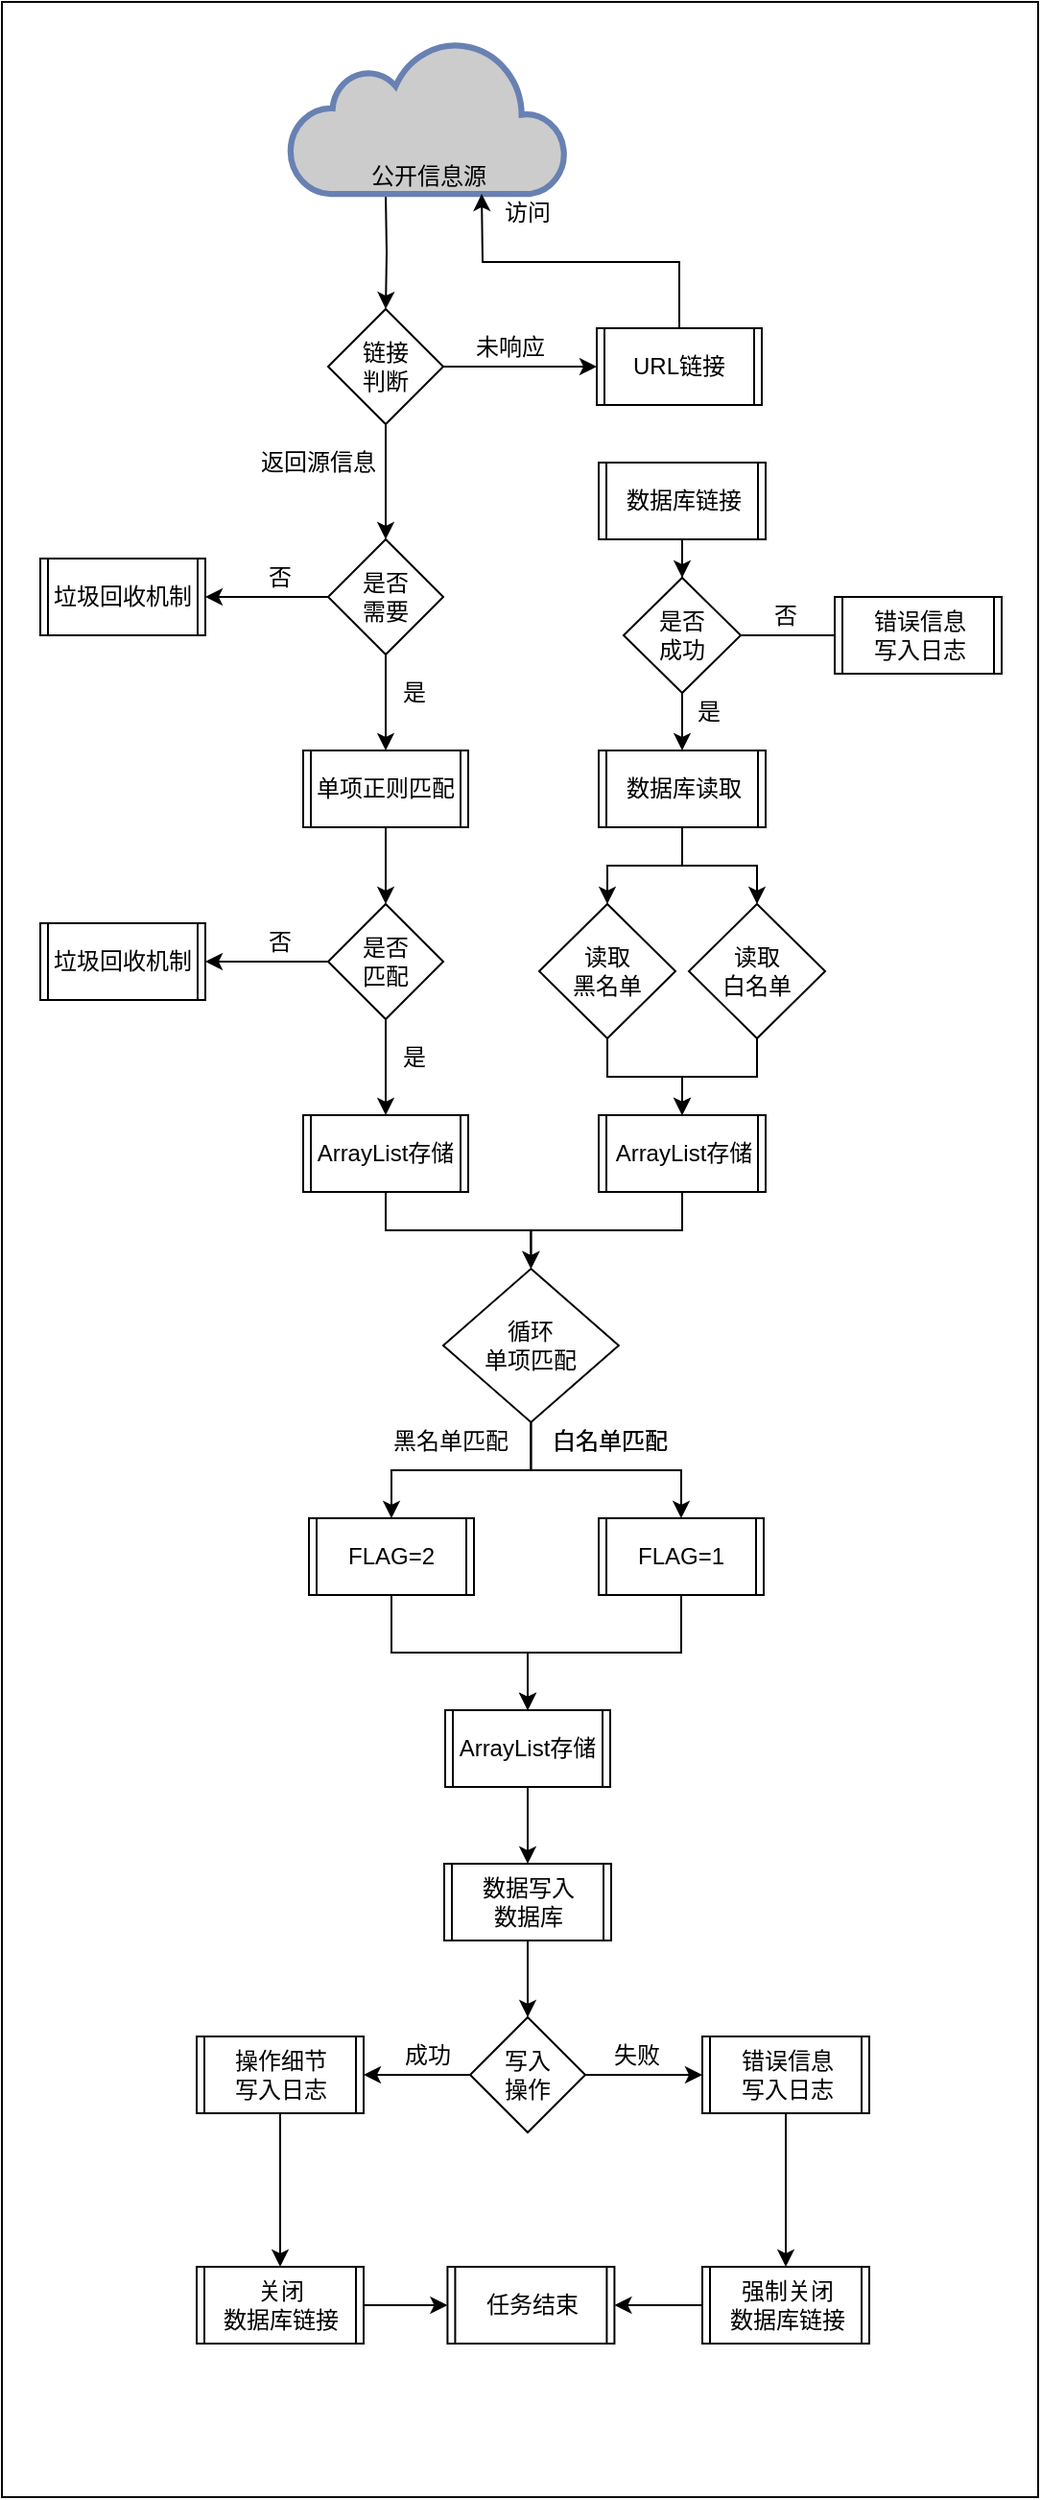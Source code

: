 <mxfile version="13.0.3" type="device"><diagram id="C5RBs43oDa-KdzZeNtuy" name="Page-1"><mxGraphModel dx="302" dy="235" grid="1" gridSize="10" guides="1" tooltips="1" connect="1" arrows="1" fold="1" page="1" pageScale="1" pageWidth="827" pageHeight="1169" math="0" shadow="0"><root><mxCell id="WIyWlLk6GJQsqaUBKTNV-0"/><mxCell id="WIyWlLk6GJQsqaUBKTNV-1" parent="WIyWlLk6GJQsqaUBKTNV-0"/><mxCell id="__J3jV5pRg3-_M4KliK3-91" value="" style="rounded=0;whiteSpace=wrap;html=1;fontColor=#000000;" parent="WIyWlLk6GJQsqaUBKTNV-1" vertex="1"><mxGeometry width="540" height="1300" as="geometry"/></mxCell><mxCell id="__J3jV5pRg3-_M4KliK3-43" value="" style="edgeStyle=orthogonalEdgeStyle;rounded=0;orthogonalLoop=1;jettySize=auto;html=1;fontColor=#000000;" parent="WIyWlLk6GJQsqaUBKTNV-1" target="__J3jV5pRg3-_M4KliK3-38" edge="1"><mxGeometry relative="1" as="geometry"><mxPoint x="200" y="100" as="sourcePoint"/></mxGeometry></mxCell><mxCell id="__J3jV5pRg3-_M4KliK3-3" value="公开信息源" style="html=1;outlineConnect=0;fillColor=#CCCCCC;strokeColor=#6881B3;gradientColor=none;gradientDirection=north;strokeWidth=2;shape=mxgraph.networks.cloud;fontColor=#000000;verticalAlign=bottom;labelPosition=center;verticalLabelPosition=middle;align=center;labelBorderColor=none;" parent="WIyWlLk6GJQsqaUBKTNV-1" vertex="1"><mxGeometry x="150" y="20" width="144" height="80" as="geometry"/></mxCell><mxCell id="__J3jV5pRg3-_M4KliK3-6" value="返回源信息" style="text;html=1;strokeColor=none;fillColor=none;align=center;verticalAlign=middle;whiteSpace=wrap;rounded=0;fontColor=#000000;" parent="WIyWlLk6GJQsqaUBKTNV-1" vertex="1"><mxGeometry x="130" y="230" width="70" height="20" as="geometry"/></mxCell><mxCell id="__J3jV5pRg3-_M4KliK3-13" style="edgeStyle=orthogonalEdgeStyle;rounded=0;orthogonalLoop=1;jettySize=auto;html=1;fontColor=#000000;exitX=0.5;exitY=0;exitDx=0;exitDy=0;" parent="WIyWlLk6GJQsqaUBKTNV-1" source="__J3jV5pRg3-_M4KliK3-17" edge="1"><mxGeometry relative="1" as="geometry"><mxPoint x="290.034" y="150.014" as="sourcePoint"/><mxPoint x="250" y="100" as="targetPoint"/></mxGeometry></mxCell><mxCell id="__J3jV5pRg3-_M4KliK3-14" value="访问" style="text;html=1;strokeColor=none;fillColor=none;align=center;verticalAlign=middle;whiteSpace=wrap;rounded=0;fontColor=#000000;" parent="WIyWlLk6GJQsqaUBKTNV-1" vertex="1"><mxGeometry x="254" y="100" width="40" height="20" as="geometry"/></mxCell><mxCell id="__J3jV5pRg3-_M4KliK3-17" value="&lt;span&gt;URL链接&lt;/span&gt;" style="shape=process;whiteSpace=wrap;html=1;backgroundOutline=1;fontColor=#000000;size=0.049;" parent="WIyWlLk6GJQsqaUBKTNV-1" vertex="1"><mxGeometry x="310" y="170" width="86" height="40" as="geometry"/></mxCell><mxCell id="__J3jV5pRg3-_M4KliK3-19" style="edgeStyle=orthogonalEdgeStyle;rounded=0;orthogonalLoop=1;jettySize=auto;html=1;fontColor=#000000;entryX=1;entryY=0.5;entryDx=0;entryDy=0;" parent="WIyWlLk6GJQsqaUBKTNV-1" source="__J3jV5pRg3-_M4KliK3-18" target="__J3jV5pRg3-_M4KliK3-22" edge="1"><mxGeometry relative="1" as="geometry"><mxPoint x="110" y="310" as="targetPoint"/></mxGeometry></mxCell><mxCell id="__J3jV5pRg3-_M4KliK3-24" style="edgeStyle=orthogonalEdgeStyle;rounded=0;orthogonalLoop=1;jettySize=auto;html=1;fontColor=#000000;entryX=0.5;entryY=0;entryDx=0;entryDy=0;" parent="WIyWlLk6GJQsqaUBKTNV-1" source="__J3jV5pRg3-_M4KliK3-18" target="__J3jV5pRg3-_M4KliK3-26" edge="1"><mxGeometry relative="1" as="geometry"><mxPoint x="200" y="400" as="targetPoint"/></mxGeometry></mxCell><mxCell id="__J3jV5pRg3-_M4KliK3-18" value="是否&lt;br&gt;需要" style="rhombus;whiteSpace=wrap;html=1;fontColor=#000000;" parent="WIyWlLk6GJQsqaUBKTNV-1" vertex="1"><mxGeometry x="170" y="280" width="60" height="60" as="geometry"/></mxCell><mxCell id="__J3jV5pRg3-_M4KliK3-22" value="&lt;span&gt;垃圾回收机制&lt;/span&gt;" style="shape=process;whiteSpace=wrap;html=1;backgroundOutline=1;fontColor=#000000;size=0.049;" parent="WIyWlLk6GJQsqaUBKTNV-1" vertex="1"><mxGeometry x="20" y="290" width="86" height="40" as="geometry"/></mxCell><mxCell id="__J3jV5pRg3-_M4KliK3-23" value="否" style="text;html=1;strokeColor=none;fillColor=none;align=center;verticalAlign=middle;whiteSpace=wrap;rounded=0;fontColor=#000000;" parent="WIyWlLk6GJQsqaUBKTNV-1" vertex="1"><mxGeometry x="130" y="290" width="30" height="20" as="geometry"/></mxCell><mxCell id="__J3jV5pRg3-_M4KliK3-25" value="是" style="text;html=1;strokeColor=none;fillColor=none;align=center;verticalAlign=middle;whiteSpace=wrap;rounded=0;fontColor=#000000;" parent="WIyWlLk6GJQsqaUBKTNV-1" vertex="1"><mxGeometry x="200" y="350" width="30" height="20" as="geometry"/></mxCell><mxCell id="__J3jV5pRg3-_M4KliK3-29" style="edgeStyle=orthogonalEdgeStyle;rounded=0;orthogonalLoop=1;jettySize=auto;html=1;entryX=0.5;entryY=0;entryDx=0;entryDy=0;fontColor=#000000;" parent="WIyWlLk6GJQsqaUBKTNV-1" source="__J3jV5pRg3-_M4KliK3-26" target="__J3jV5pRg3-_M4KliK3-28" edge="1"><mxGeometry relative="1" as="geometry"/></mxCell><mxCell id="__J3jV5pRg3-_M4KliK3-26" value="单项正则匹配" style="shape=process;whiteSpace=wrap;html=1;backgroundOutline=1;fontColor=#000000;size=0.049;" parent="WIyWlLk6GJQsqaUBKTNV-1" vertex="1"><mxGeometry x="157" y="390" width="86" height="40" as="geometry"/></mxCell><mxCell id="__J3jV5pRg3-_M4KliK3-31" style="edgeStyle=orthogonalEdgeStyle;rounded=0;orthogonalLoop=1;jettySize=auto;html=1;entryX=1;entryY=0.5;entryDx=0;entryDy=0;fontColor=#000000;" parent="WIyWlLk6GJQsqaUBKTNV-1" source="__J3jV5pRg3-_M4KliK3-28" target="__J3jV5pRg3-_M4KliK3-30" edge="1"><mxGeometry relative="1" as="geometry"/></mxCell><mxCell id="__J3jV5pRg3-_M4KliK3-33" style="edgeStyle=orthogonalEdgeStyle;rounded=0;orthogonalLoop=1;jettySize=auto;html=1;fontColor=#000000;entryX=0.5;entryY=0;entryDx=0;entryDy=0;" parent="WIyWlLk6GJQsqaUBKTNV-1" source="__J3jV5pRg3-_M4KliK3-28" target="__J3jV5pRg3-_M4KliK3-35" edge="1"><mxGeometry relative="1" as="geometry"><mxPoint x="200" y="580" as="targetPoint"/></mxGeometry></mxCell><mxCell id="__J3jV5pRg3-_M4KliK3-28" value="是否&lt;br&gt;匹配" style="rhombus;whiteSpace=wrap;html=1;fontColor=#000000;" parent="WIyWlLk6GJQsqaUBKTNV-1" vertex="1"><mxGeometry x="170" y="470" width="60" height="60" as="geometry"/></mxCell><mxCell id="__J3jV5pRg3-_M4KliK3-30" value="&lt;span&gt;垃圾回收机制&lt;/span&gt;" style="shape=process;whiteSpace=wrap;html=1;backgroundOutline=1;fontColor=#000000;size=0.049;" parent="WIyWlLk6GJQsqaUBKTNV-1" vertex="1"><mxGeometry x="20" y="480" width="86" height="40" as="geometry"/></mxCell><mxCell id="__J3jV5pRg3-_M4KliK3-32" value="否" style="text;html=1;strokeColor=none;fillColor=none;align=center;verticalAlign=middle;whiteSpace=wrap;rounded=0;fontColor=#000000;" parent="WIyWlLk6GJQsqaUBKTNV-1" vertex="1"><mxGeometry x="130" y="480" width="30" height="20" as="geometry"/></mxCell><mxCell id="__J3jV5pRg3-_M4KliK3-34" value="是" style="text;html=1;strokeColor=none;fillColor=none;align=center;verticalAlign=middle;whiteSpace=wrap;rounded=0;fontColor=#000000;" parent="WIyWlLk6GJQsqaUBKTNV-1" vertex="1"><mxGeometry x="200" y="540" width="30" height="20" as="geometry"/></mxCell><mxCell id="__J3jV5pRg3-_M4KliK3-64" style="edgeStyle=orthogonalEdgeStyle;rounded=0;orthogonalLoop=1;jettySize=auto;html=1;entryX=0.5;entryY=0;entryDx=0;entryDy=0;fontColor=#000000;" parent="WIyWlLk6GJQsqaUBKTNV-1" source="__J3jV5pRg3-_M4KliK3-35" target="__J3jV5pRg3-_M4KliK3-63" edge="1"><mxGeometry relative="1" as="geometry"/></mxCell><mxCell id="__J3jV5pRg3-_M4KliK3-35" value="ArrayList存储" style="shape=process;whiteSpace=wrap;html=1;backgroundOutline=1;fontColor=#000000;size=0.049;" parent="WIyWlLk6GJQsqaUBKTNV-1" vertex="1"><mxGeometry x="157" y="580" width="86" height="40" as="geometry"/></mxCell><mxCell id="__J3jV5pRg3-_M4KliK3-39" style="edgeStyle=orthogonalEdgeStyle;rounded=0;orthogonalLoop=1;jettySize=auto;html=1;entryX=0.5;entryY=0;entryDx=0;entryDy=0;fontColor=#000000;" parent="WIyWlLk6GJQsqaUBKTNV-1" source="__J3jV5pRg3-_M4KliK3-38" target="__J3jV5pRg3-_M4KliK3-18" edge="1"><mxGeometry relative="1" as="geometry"/></mxCell><mxCell id="__J3jV5pRg3-_M4KliK3-41" style="edgeStyle=orthogonalEdgeStyle;rounded=0;orthogonalLoop=1;jettySize=auto;html=1;entryX=0;entryY=0.5;entryDx=0;entryDy=0;fontColor=#000000;" parent="WIyWlLk6GJQsqaUBKTNV-1" source="__J3jV5pRg3-_M4KliK3-38" target="__J3jV5pRg3-_M4KliK3-17" edge="1"><mxGeometry relative="1" as="geometry"/></mxCell><mxCell id="__J3jV5pRg3-_M4KliK3-38" value="链接&lt;br&gt;判断" style="rhombus;whiteSpace=wrap;html=1;fontColor=#000000;" parent="WIyWlLk6GJQsqaUBKTNV-1" vertex="1"><mxGeometry x="170" y="160" width="60" height="60" as="geometry"/></mxCell><mxCell id="__J3jV5pRg3-_M4KliK3-42" value="未响应" style="text;html=1;strokeColor=none;fillColor=none;align=center;verticalAlign=middle;whiteSpace=wrap;rounded=0;fontColor=#000000;" parent="WIyWlLk6GJQsqaUBKTNV-1" vertex="1"><mxGeometry x="230" y="170" width="70" height="20" as="geometry"/></mxCell><mxCell id="__J3jV5pRg3-_M4KliK3-58" style="edgeStyle=orthogonalEdgeStyle;rounded=0;orthogonalLoop=1;jettySize=auto;html=1;fontColor=#000000;" parent="WIyWlLk6GJQsqaUBKTNV-1" source="__J3jV5pRg3-_M4KliK3-44" target="__J3jV5pRg3-_M4KliK3-56" edge="1"><mxGeometry relative="1" as="geometry"/></mxCell><mxCell id="__J3jV5pRg3-_M4KliK3-44" value="数据库链接" style="shape=process;whiteSpace=wrap;html=1;backgroundOutline=1;fontColor=#000000;size=0.049;" parent="WIyWlLk6GJQsqaUBKTNV-1" vertex="1"><mxGeometry x="311" y="240" width="87" height="40" as="geometry"/></mxCell><mxCell id="__J3jV5pRg3-_M4KliK3-50" style="edgeStyle=orthogonalEdgeStyle;rounded=0;orthogonalLoop=1;jettySize=auto;html=1;fontColor=#000000;" parent="WIyWlLk6GJQsqaUBKTNV-1" source="__J3jV5pRg3-_M4KliK3-45" target="__J3jV5pRg3-_M4KliK3-48" edge="1"><mxGeometry relative="1" as="geometry"/></mxCell><mxCell id="__J3jV5pRg3-_M4KliK3-51" style="edgeStyle=orthogonalEdgeStyle;rounded=0;orthogonalLoop=1;jettySize=auto;html=1;entryX=0.5;entryY=0;entryDx=0;entryDy=0;fontColor=#000000;" parent="WIyWlLk6GJQsqaUBKTNV-1" source="__J3jV5pRg3-_M4KliK3-45" target="__J3jV5pRg3-_M4KliK3-47" edge="1"><mxGeometry relative="1" as="geometry"/></mxCell><mxCell id="__J3jV5pRg3-_M4KliK3-45" value="数据库读取" style="shape=process;whiteSpace=wrap;html=1;backgroundOutline=1;fontColor=#000000;size=0.049;" parent="WIyWlLk6GJQsqaUBKTNV-1" vertex="1"><mxGeometry x="311" y="390" width="87" height="40" as="geometry"/></mxCell><mxCell id="__J3jV5pRg3-_M4KliK3-82" style="edgeStyle=orthogonalEdgeStyle;rounded=0;orthogonalLoop=1;jettySize=auto;html=1;fontColor=#000000;" parent="WIyWlLk6GJQsqaUBKTNV-1" source="__J3jV5pRg3-_M4KliK3-46" target="__J3jV5pRg3-_M4KliK3-81" edge="1"><mxGeometry relative="1" as="geometry"/></mxCell><mxCell id="__J3jV5pRg3-_M4KliK3-46" value="数据写入&lt;br&gt;数据库" style="shape=process;whiteSpace=wrap;html=1;backgroundOutline=1;fontColor=#000000;size=0.049;" parent="WIyWlLk6GJQsqaUBKTNV-1" vertex="1"><mxGeometry x="230.5" y="970" width="87" height="40" as="geometry"/></mxCell><mxCell id="__J3jV5pRg3-_M4KliK3-54" style="edgeStyle=orthogonalEdgeStyle;rounded=0;orthogonalLoop=1;jettySize=auto;html=1;entryX=0.5;entryY=0;entryDx=0;entryDy=0;fontColor=#000000;" parent="WIyWlLk6GJQsqaUBKTNV-1" source="__J3jV5pRg3-_M4KliK3-47" target="__J3jV5pRg3-_M4KliK3-52" edge="1"><mxGeometry relative="1" as="geometry"/></mxCell><mxCell id="__J3jV5pRg3-_M4KliK3-47" value="读取&lt;br&gt;黑名单" style="rhombus;whiteSpace=wrap;html=1;fontColor=#000000;" parent="WIyWlLk6GJQsqaUBKTNV-1" vertex="1"><mxGeometry x="280" y="470" width="71" height="70" as="geometry"/></mxCell><mxCell id="__J3jV5pRg3-_M4KliK3-55" style="edgeStyle=orthogonalEdgeStyle;rounded=0;orthogonalLoop=1;jettySize=auto;html=1;fontColor=#000000;" parent="WIyWlLk6GJQsqaUBKTNV-1" source="__J3jV5pRg3-_M4KliK3-48" target="__J3jV5pRg3-_M4KliK3-52" edge="1"><mxGeometry relative="1" as="geometry"/></mxCell><mxCell id="__J3jV5pRg3-_M4KliK3-48" value="读取&lt;br&gt;白名单" style="rhombus;whiteSpace=wrap;html=1;fontColor=#000000;" parent="WIyWlLk6GJQsqaUBKTNV-1" vertex="1"><mxGeometry x="358" y="470" width="71" height="70" as="geometry"/></mxCell><mxCell id="__J3jV5pRg3-_M4KliK3-65" style="edgeStyle=orthogonalEdgeStyle;rounded=0;orthogonalLoop=1;jettySize=auto;html=1;fontColor=#000000;" parent="WIyWlLk6GJQsqaUBKTNV-1" source="__J3jV5pRg3-_M4KliK3-52" target="__J3jV5pRg3-_M4KliK3-63" edge="1"><mxGeometry relative="1" as="geometry"/></mxCell><mxCell id="__J3jV5pRg3-_M4KliK3-52" value="ArrayList存储" style="shape=process;whiteSpace=wrap;html=1;backgroundOutline=1;fontColor=#000000;size=0.049;" parent="WIyWlLk6GJQsqaUBKTNV-1" vertex="1"><mxGeometry x="311" y="580" width="87" height="40" as="geometry"/></mxCell><mxCell id="__J3jV5pRg3-_M4KliK3-57" style="edgeStyle=orthogonalEdgeStyle;rounded=0;orthogonalLoop=1;jettySize=auto;html=1;entryX=0.5;entryY=0;entryDx=0;entryDy=0;fontColor=#000000;" parent="WIyWlLk6GJQsqaUBKTNV-1" source="__J3jV5pRg3-_M4KliK3-56" target="__J3jV5pRg3-_M4KliK3-45" edge="1"><mxGeometry relative="1" as="geometry"/></mxCell><mxCell id="__J3jV5pRg3-_M4KliK3-59" style="edgeStyle=orthogonalEdgeStyle;rounded=0;orthogonalLoop=1;jettySize=auto;html=1;fontColor=#000000;" parent="WIyWlLk6GJQsqaUBKTNV-1" source="__J3jV5pRg3-_M4KliK3-56" edge="1"><mxGeometry relative="1" as="geometry"><mxPoint x="450" y="330" as="targetPoint"/></mxGeometry></mxCell><mxCell id="__J3jV5pRg3-_M4KliK3-56" value="是否&lt;br&gt;成功" style="rhombus;whiteSpace=wrap;html=1;fontColor=#000000;" parent="WIyWlLk6GJQsqaUBKTNV-1" vertex="1"><mxGeometry x="324" y="300" width="61" height="60" as="geometry"/></mxCell><mxCell id="__J3jV5pRg3-_M4KliK3-60" value="是" style="text;html=1;strokeColor=none;fillColor=none;align=center;verticalAlign=middle;whiteSpace=wrap;rounded=0;fontColor=#000000;" parent="WIyWlLk6GJQsqaUBKTNV-1" vertex="1"><mxGeometry x="353" y="360" width="31" height="20" as="geometry"/></mxCell><mxCell id="__J3jV5pRg3-_M4KliK3-61" value="否" style="text;html=1;strokeColor=none;fillColor=none;align=center;verticalAlign=middle;whiteSpace=wrap;rounded=0;fontColor=#000000;" parent="WIyWlLk6GJQsqaUBKTNV-1" vertex="1"><mxGeometry x="393" y="310" width="31" height="20" as="geometry"/></mxCell><mxCell id="__J3jV5pRg3-_M4KliK3-62" value="错误信息&lt;br&gt;写入日志" style="shape=process;whiteSpace=wrap;html=1;backgroundOutline=1;fontColor=#000000;size=0.049;" parent="WIyWlLk6GJQsqaUBKTNV-1" vertex="1"><mxGeometry x="434" y="310" width="87" height="40" as="geometry"/></mxCell><mxCell id="__J3jV5pRg3-_M4KliK3-71" style="edgeStyle=orthogonalEdgeStyle;rounded=0;orthogonalLoop=1;jettySize=auto;html=1;fontColor=#000000;" parent="WIyWlLk6GJQsqaUBKTNV-1" source="__J3jV5pRg3-_M4KliK3-63" target="__J3jV5pRg3-_M4KliK3-69" edge="1"><mxGeometry relative="1" as="geometry"/></mxCell><mxCell id="__J3jV5pRg3-_M4KliK3-72" style="edgeStyle=orthogonalEdgeStyle;rounded=0;orthogonalLoop=1;jettySize=auto;html=1;fontColor=#000000;" parent="WIyWlLk6GJQsqaUBKTNV-1" source="__J3jV5pRg3-_M4KliK3-63" target="__J3jV5pRg3-_M4KliK3-70" edge="1"><mxGeometry relative="1" as="geometry"/></mxCell><mxCell id="__J3jV5pRg3-_M4KliK3-63" value="循环&lt;br&gt;单项匹配" style="rhombus;whiteSpace=wrap;html=1;fontColor=#000000;" parent="WIyWlLk6GJQsqaUBKTNV-1" vertex="1"><mxGeometry x="230" y="660" width="91.43" height="80" as="geometry"/></mxCell><mxCell id="__J3jV5pRg3-_M4KliK3-77" style="edgeStyle=orthogonalEdgeStyle;rounded=0;orthogonalLoop=1;jettySize=auto;html=1;entryX=0.5;entryY=0;entryDx=0;entryDy=0;fontColor=#000000;" parent="WIyWlLk6GJQsqaUBKTNV-1" source="__J3jV5pRg3-_M4KliK3-69" target="__J3jV5pRg3-_M4KliK3-76" edge="1"><mxGeometry relative="1" as="geometry"/></mxCell><mxCell id="__J3jV5pRg3-_M4KliK3-69" value="FLAG=2&lt;span style=&quot;font-family: monospace ; font-size: 0px&quot;&gt;%3CmxGraphModel%3E%3Croot%3E%3CmxCell%20id%3D%220%22%2F%3E%3CmxCell%20id%3D%221%22%20parent%3D%220%22%2F%3E%3CmxCell%20id%3D%222%22%20value%3D%22ArrayList%E5%AD%98%E5%82%A8%22%20style%3D%22shape%3Dprocess%3BwhiteSpace%3Dwrap%3Bhtml%3D1%3BbackgroundOutline%3D1%3BfontColor%3D%23000000%3Bsize%3D0.049%3B%22%20vertex%3D%221%22%20parent%3D%221%22%3E%3CmxGeometry%20x%3D%22157%22%20y%3D%22580%22%20width%3D%2286%22%20height%3D%2240%22%20as%3D%22geometry%22%2F%3E%3C%2FmxCell%3E%3C%2Froot%3E%3C%2FmxGraphModel%3E&lt;/span&gt;" style="shape=process;whiteSpace=wrap;html=1;backgroundOutline=1;fontColor=#000000;size=0.049;" parent="WIyWlLk6GJQsqaUBKTNV-1" vertex="1"><mxGeometry x="160" y="790" width="86" height="40" as="geometry"/></mxCell><mxCell id="__J3jV5pRg3-_M4KliK3-78" style="edgeStyle=orthogonalEdgeStyle;rounded=0;orthogonalLoop=1;jettySize=auto;html=1;entryX=0.5;entryY=0;entryDx=0;entryDy=0;fontColor=#000000;" parent="WIyWlLk6GJQsqaUBKTNV-1" source="__J3jV5pRg3-_M4KliK3-70" target="__J3jV5pRg3-_M4KliK3-76" edge="1"><mxGeometry relative="1" as="geometry"/></mxCell><mxCell id="__J3jV5pRg3-_M4KliK3-70" value="FLAG=1&lt;span style=&quot;font-family: monospace ; font-size: 0px&quot;&gt;%3CmxGraphModel%3E%3Croot%3E%3CmxCell%20id%3D%220%22%2F%3E%3CmxCell%20id%3D%221%22%20parent%3D%220%22%2F%3E%3CmxCell%20id%3D%222%22%20value%3D%22ArrayList%E5%AD%98%E5%82%A8%22%20style%3D%22shape%3Dprocess%3BwhiteSpace%3Dwrap%3Bhtml%3D1%3BbackgroundOutline%3D1%3BfontColor%3D%23000000%3Bsize%3D0.049%3B%22%20vertex%3D%221%22%20parent%3D%221%22%3E%3CmxGeometry%20x%3D%22157%22%20y%3D%22580%22%20width%3D%2286%22%20height%3D%2240%22%20as%3D%22geometry%22%2F%3E%3C%2FmxCell%3E%3C%2Froot%3E%3C%2FmxGraphModel%3E&lt;/span&gt;" style="shape=process;whiteSpace=wrap;html=1;backgroundOutline=1;fontColor=#000000;size=0.049;" parent="WIyWlLk6GJQsqaUBKTNV-1" vertex="1"><mxGeometry x="311" y="790" width="86" height="40" as="geometry"/></mxCell><mxCell id="__J3jV5pRg3-_M4KliK3-73" value="黑名单匹配" style="text;html=1;strokeColor=none;fillColor=none;align=center;verticalAlign=middle;whiteSpace=wrap;rounded=0;fontColor=#000000;" parent="WIyWlLk6GJQsqaUBKTNV-1" vertex="1"><mxGeometry x="200" y="740" width="68" height="20" as="geometry"/></mxCell><mxCell id="__J3jV5pRg3-_M4KliK3-74" value="白名单匹配" style="text;html=1;strokeColor=none;fillColor=none;align=center;verticalAlign=middle;whiteSpace=wrap;rounded=0;fontColor=#000000;" parent="WIyWlLk6GJQsqaUBKTNV-1" vertex="1"><mxGeometry x="283" y="740" width="68" height="20" as="geometry"/></mxCell><mxCell id="__J3jV5pRg3-_M4KliK3-80" style="edgeStyle=orthogonalEdgeStyle;rounded=0;orthogonalLoop=1;jettySize=auto;html=1;fontColor=#000000;" parent="WIyWlLk6GJQsqaUBKTNV-1" source="__J3jV5pRg3-_M4KliK3-76" target="__J3jV5pRg3-_M4KliK3-46" edge="1"><mxGeometry relative="1" as="geometry"/></mxCell><mxCell id="__J3jV5pRg3-_M4KliK3-76" value="ArrayList存储" style="shape=process;whiteSpace=wrap;html=1;backgroundOutline=1;fontColor=#000000;size=0.049;" parent="WIyWlLk6GJQsqaUBKTNV-1" vertex="1"><mxGeometry x="231" y="890" width="86" height="40" as="geometry"/></mxCell><mxCell id="__J3jV5pRg3-_M4KliK3-87" style="edgeStyle=orthogonalEdgeStyle;rounded=0;orthogonalLoop=1;jettySize=auto;html=1;entryX=0;entryY=0.5;entryDx=0;entryDy=0;fontColor=#000000;" parent="WIyWlLk6GJQsqaUBKTNV-1" source="__J3jV5pRg3-_M4KliK3-81" target="__J3jV5pRg3-_M4KliK3-86" edge="1"><mxGeometry relative="1" as="geometry"/></mxCell><mxCell id="ViywbScD2z49CYXlGAbj-2" style="edgeStyle=orthogonalEdgeStyle;rounded=0;orthogonalLoop=1;jettySize=auto;html=1;" parent="WIyWlLk6GJQsqaUBKTNV-1" source="__J3jV5pRg3-_M4KliK3-81" target="ViywbScD2z49CYXlGAbj-1" edge="1"><mxGeometry relative="1" as="geometry"/></mxCell><mxCell id="__J3jV5pRg3-_M4KliK3-81" value="写入&lt;br&gt;操作" style="rhombus;whiteSpace=wrap;html=1;fontColor=#000000;" parent="WIyWlLk6GJQsqaUBKTNV-1" vertex="1"><mxGeometry x="244" y="1050" width="60" height="60" as="geometry"/></mxCell><mxCell id="__J3jV5pRg3-_M4KliK3-84" value="任务结束" style="shape=process;whiteSpace=wrap;html=1;backgroundOutline=1;fontColor=#000000;size=0.049;" parent="WIyWlLk6GJQsqaUBKTNV-1" vertex="1"><mxGeometry x="232.21" y="1180" width="87" height="40" as="geometry"/></mxCell><mxCell id="__J3jV5pRg3-_M4KliK3-85" value="成功" style="text;html=1;strokeColor=none;fillColor=none;align=center;verticalAlign=middle;whiteSpace=wrap;rounded=0;fontColor=#000000;" parent="WIyWlLk6GJQsqaUBKTNV-1" vertex="1"><mxGeometry x="208" y="1060" width="28" height="20" as="geometry"/></mxCell><mxCell id="__J3jV5pRg3-_M4KliK3-89" style="edgeStyle=orthogonalEdgeStyle;rounded=0;orthogonalLoop=1;jettySize=auto;html=1;fontColor=#000000;entryX=0.5;entryY=0;entryDx=0;entryDy=0;" parent="WIyWlLk6GJQsqaUBKTNV-1" source="__J3jV5pRg3-_M4KliK3-86" target="__J3jV5pRg3-_M4KliK3-90" edge="1"><mxGeometry relative="1" as="geometry"><mxPoint x="390.5" y="1130" as="targetPoint"/></mxGeometry></mxCell><mxCell id="__J3jV5pRg3-_M4KliK3-86" value="错误信息&lt;br&gt;写入日志" style="shape=process;whiteSpace=wrap;html=1;backgroundOutline=1;fontColor=#000000;size=0.049;" parent="WIyWlLk6GJQsqaUBKTNV-1" vertex="1"><mxGeometry x="365" y="1060" width="87" height="40" as="geometry"/></mxCell><mxCell id="__J3jV5pRg3-_M4KliK3-88" value="失败" style="text;html=1;strokeColor=none;fillColor=none;align=center;verticalAlign=middle;whiteSpace=wrap;rounded=0;fontColor=#000000;" parent="WIyWlLk6GJQsqaUBKTNV-1" vertex="1"><mxGeometry x="317" y="1060" width="28" height="20" as="geometry"/></mxCell><mxCell id="ViywbScD2z49CYXlGAbj-0" style="edgeStyle=orthogonalEdgeStyle;rounded=0;orthogonalLoop=1;jettySize=auto;html=1;entryX=1;entryY=0.5;entryDx=0;entryDy=0;" parent="WIyWlLk6GJQsqaUBKTNV-1" source="__J3jV5pRg3-_M4KliK3-90" target="__J3jV5pRg3-_M4KliK3-84" edge="1"><mxGeometry relative="1" as="geometry"/></mxCell><mxCell id="__J3jV5pRg3-_M4KliK3-90" value="强制关闭&lt;br&gt;数据库链接" style="shape=process;whiteSpace=wrap;html=1;backgroundOutline=1;fontColor=#000000;size=0.049;" parent="WIyWlLk6GJQsqaUBKTNV-1" vertex="1"><mxGeometry x="365" y="1180" width="87" height="40" as="geometry"/></mxCell><mxCell id="ViywbScD2z49CYXlGAbj-6" style="edgeStyle=orthogonalEdgeStyle;rounded=0;orthogonalLoop=1;jettySize=auto;html=1;entryX=0.5;entryY=0;entryDx=0;entryDy=0;" parent="WIyWlLk6GJQsqaUBKTNV-1" source="ViywbScD2z49CYXlGAbj-1" target="ViywbScD2z49CYXlGAbj-5" edge="1"><mxGeometry relative="1" as="geometry"/></mxCell><mxCell id="ViywbScD2z49CYXlGAbj-1" value="操作细节&lt;br&gt;写入日志" style="shape=process;whiteSpace=wrap;html=1;backgroundOutline=1;fontColor=#000000;size=0.049;" parent="WIyWlLk6GJQsqaUBKTNV-1" vertex="1"><mxGeometry x="101.5" y="1060" width="87" height="40" as="geometry"/></mxCell><mxCell id="ViywbScD2z49CYXlGAbj-7" style="edgeStyle=orthogonalEdgeStyle;rounded=0;orthogonalLoop=1;jettySize=auto;html=1;entryX=0;entryY=0.5;entryDx=0;entryDy=0;" parent="WIyWlLk6GJQsqaUBKTNV-1" source="ViywbScD2z49CYXlGAbj-5" target="__J3jV5pRg3-_M4KliK3-84" edge="1"><mxGeometry relative="1" as="geometry"/></mxCell><mxCell id="ViywbScD2z49CYXlGAbj-5" value="关闭&lt;br&gt;数据库链接" style="shape=process;whiteSpace=wrap;html=1;backgroundOutline=1;fontColor=#000000;size=0.049;" parent="WIyWlLk6GJQsqaUBKTNV-1" vertex="1"><mxGeometry x="101.5" y="1180" width="87" height="40" as="geometry"/></mxCell><mxCell id="ViywbScD2z49CYXlGAbj-8" value="白名单匹配" style="text;html=1;strokeColor=none;fillColor=none;align=center;verticalAlign=middle;whiteSpace=wrap;rounded=0;fontColor=#000000;" parent="WIyWlLk6GJQsqaUBKTNV-1" vertex="1"><mxGeometry x="283" y="740" width="68" height="20" as="geometry"/></mxCell></root></mxGraphModel></diagram></mxfile>